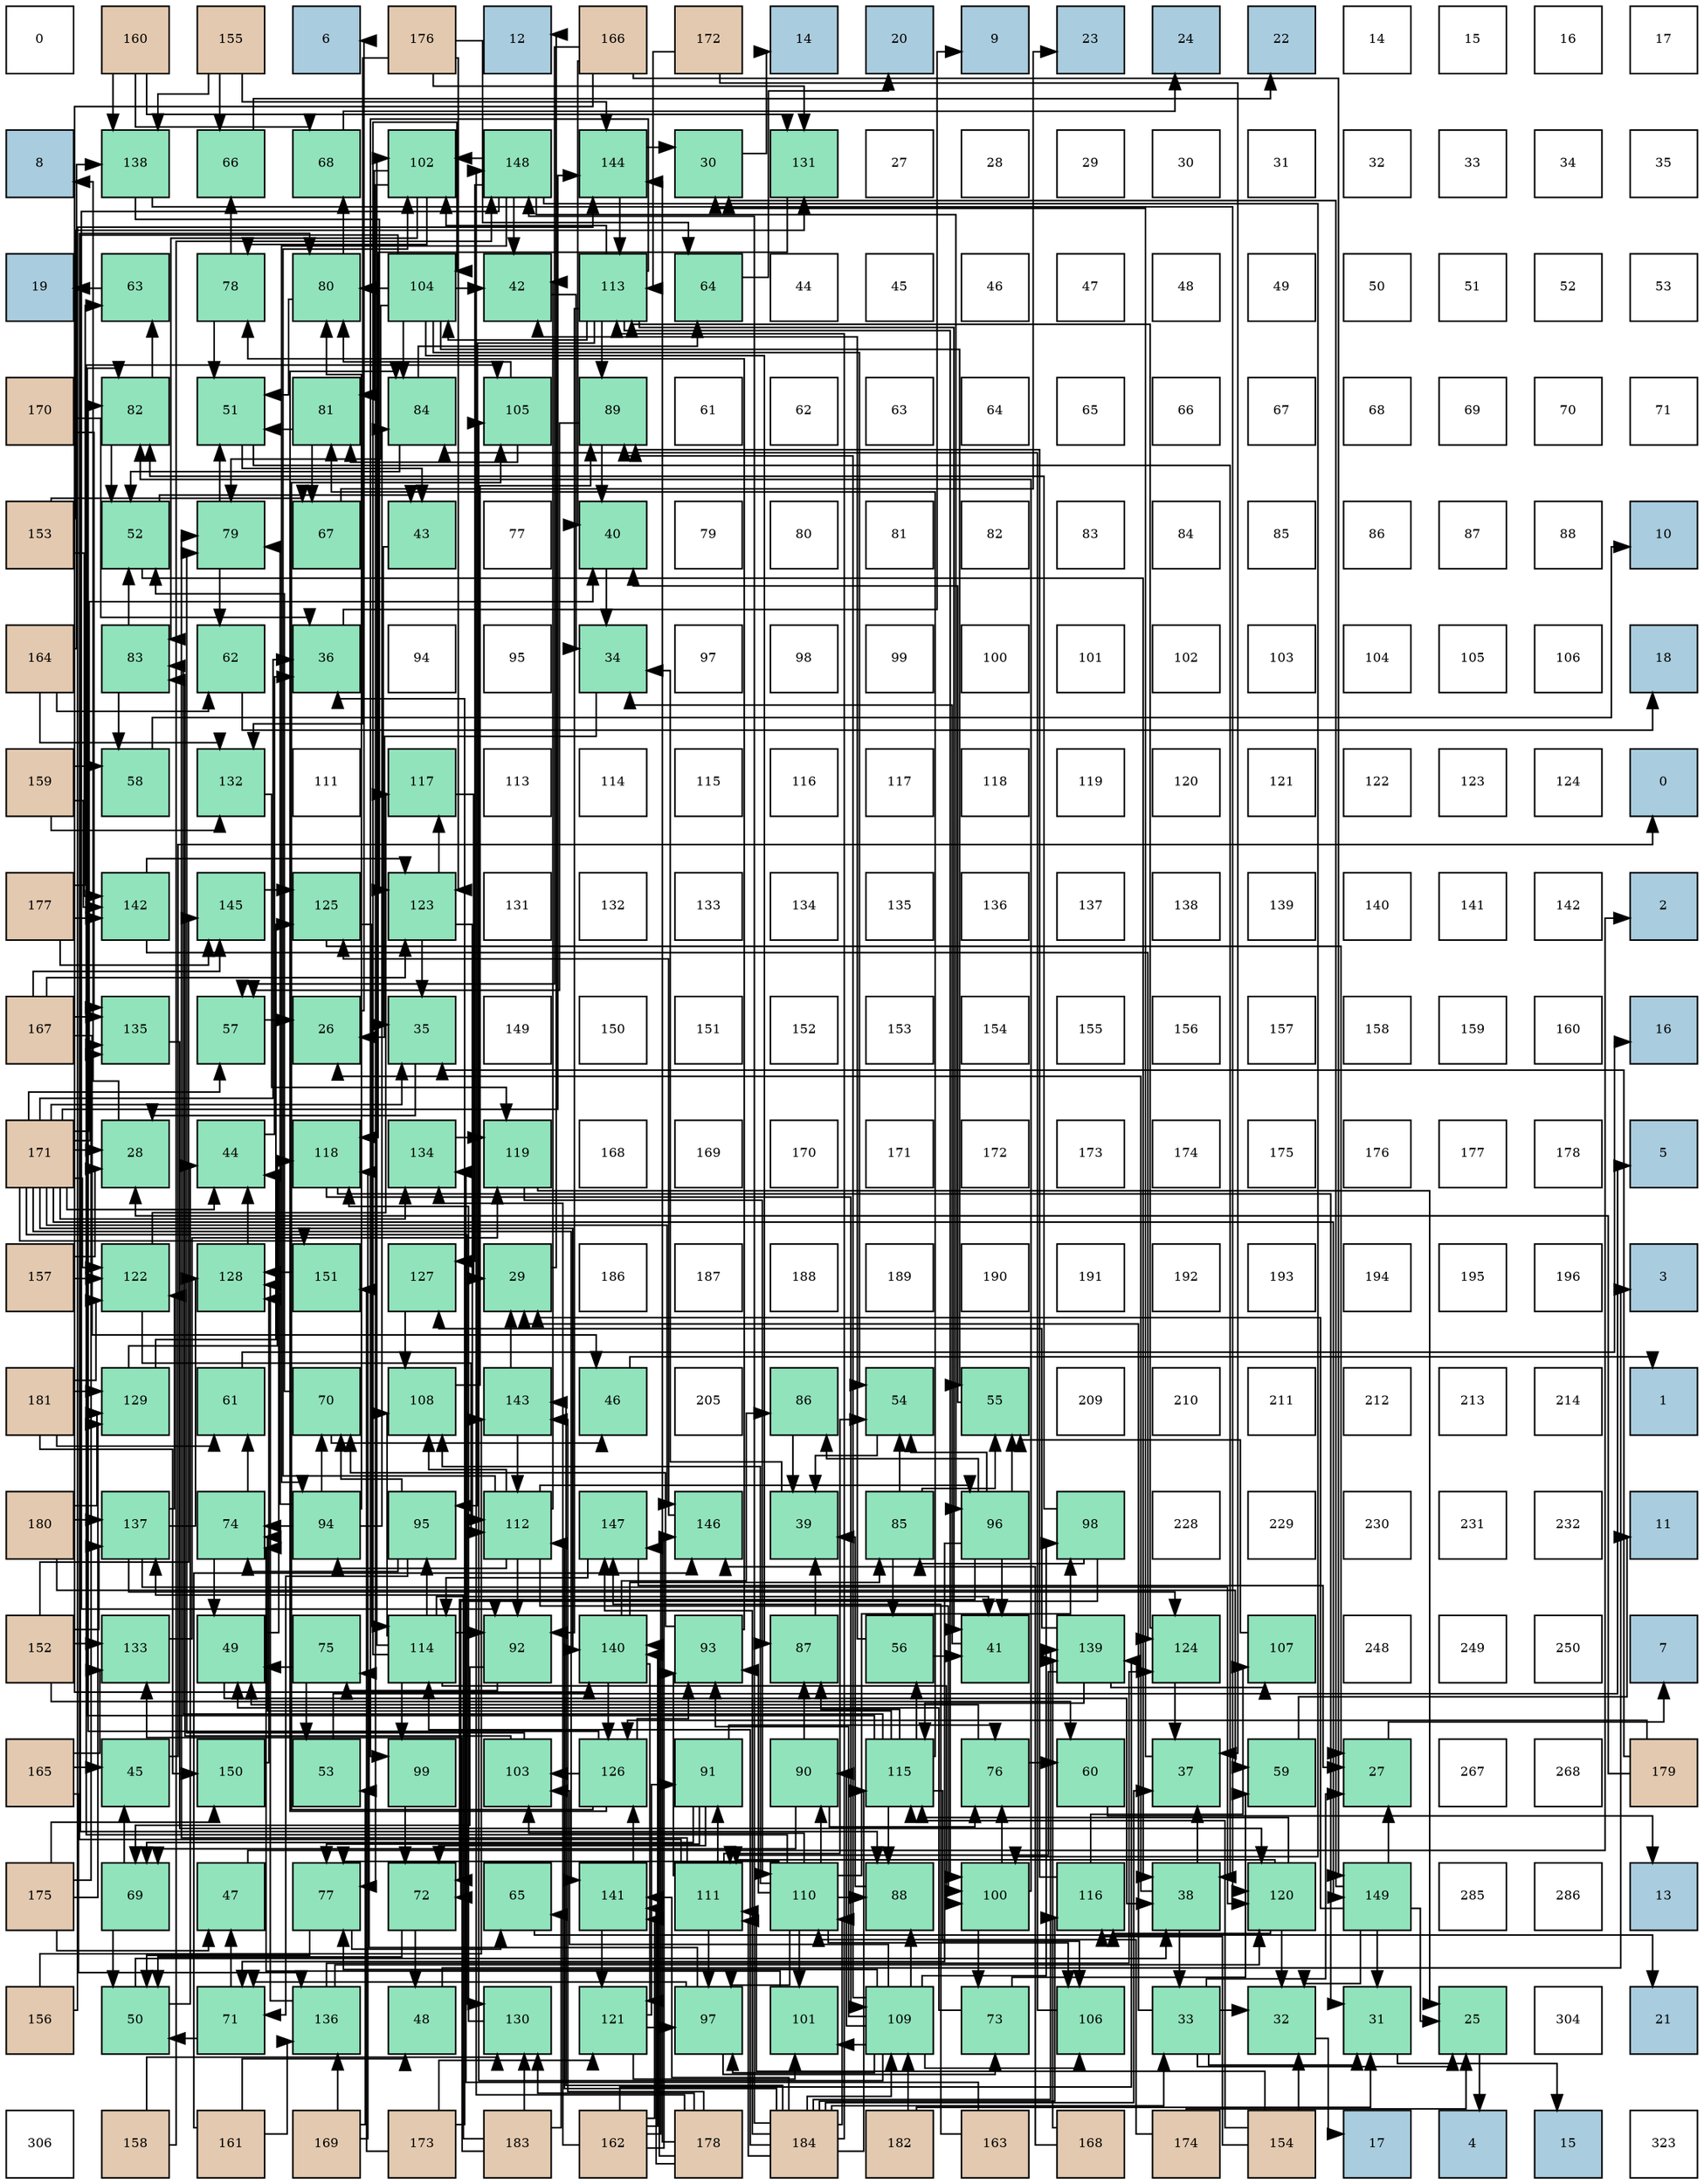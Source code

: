 digraph layout{
 rankdir=TB;
 splines=ortho;
 node [style=filled shape=square fixedsize=true width=0.6];
0[label="0", fontsize=8, fillcolor="#ffffff"];
1[label="160", fontsize=8, fillcolor="#e3c9af"];
2[label="155", fontsize=8, fillcolor="#e3c9af"];
3[label="6", fontsize=8, fillcolor="#a9ccde"];
4[label="176", fontsize=8, fillcolor="#e3c9af"];
5[label="12", fontsize=8, fillcolor="#a9ccde"];
6[label="166", fontsize=8, fillcolor="#e3c9af"];
7[label="172", fontsize=8, fillcolor="#e3c9af"];
8[label="14", fontsize=8, fillcolor="#a9ccde"];
9[label="20", fontsize=8, fillcolor="#a9ccde"];
10[label="9", fontsize=8, fillcolor="#a9ccde"];
11[label="23", fontsize=8, fillcolor="#a9ccde"];
12[label="24", fontsize=8, fillcolor="#a9ccde"];
13[label="22", fontsize=8, fillcolor="#a9ccde"];
14[label="14", fontsize=8, fillcolor="#ffffff"];
15[label="15", fontsize=8, fillcolor="#ffffff"];
16[label="16", fontsize=8, fillcolor="#ffffff"];
17[label="17", fontsize=8, fillcolor="#ffffff"];
18[label="8", fontsize=8, fillcolor="#a9ccde"];
19[label="138", fontsize=8, fillcolor="#91e3bb"];
20[label="66", fontsize=8, fillcolor="#91e3bb"];
21[label="68", fontsize=8, fillcolor="#91e3bb"];
22[label="102", fontsize=8, fillcolor="#91e3bb"];
23[label="148", fontsize=8, fillcolor="#91e3bb"];
24[label="144", fontsize=8, fillcolor="#91e3bb"];
25[label="30", fontsize=8, fillcolor="#91e3bb"];
26[label="131", fontsize=8, fillcolor="#91e3bb"];
27[label="27", fontsize=8, fillcolor="#ffffff"];
28[label="28", fontsize=8, fillcolor="#ffffff"];
29[label="29", fontsize=8, fillcolor="#ffffff"];
30[label="30", fontsize=8, fillcolor="#ffffff"];
31[label="31", fontsize=8, fillcolor="#ffffff"];
32[label="32", fontsize=8, fillcolor="#ffffff"];
33[label="33", fontsize=8, fillcolor="#ffffff"];
34[label="34", fontsize=8, fillcolor="#ffffff"];
35[label="35", fontsize=8, fillcolor="#ffffff"];
36[label="19", fontsize=8, fillcolor="#a9ccde"];
37[label="63", fontsize=8, fillcolor="#91e3bb"];
38[label="78", fontsize=8, fillcolor="#91e3bb"];
39[label="80", fontsize=8, fillcolor="#91e3bb"];
40[label="104", fontsize=8, fillcolor="#91e3bb"];
41[label="42", fontsize=8, fillcolor="#91e3bb"];
42[label="113", fontsize=8, fillcolor="#91e3bb"];
43[label="64", fontsize=8, fillcolor="#91e3bb"];
44[label="44", fontsize=8, fillcolor="#ffffff"];
45[label="45", fontsize=8, fillcolor="#ffffff"];
46[label="46", fontsize=8, fillcolor="#ffffff"];
47[label="47", fontsize=8, fillcolor="#ffffff"];
48[label="48", fontsize=8, fillcolor="#ffffff"];
49[label="49", fontsize=8, fillcolor="#ffffff"];
50[label="50", fontsize=8, fillcolor="#ffffff"];
51[label="51", fontsize=8, fillcolor="#ffffff"];
52[label="52", fontsize=8, fillcolor="#ffffff"];
53[label="53", fontsize=8, fillcolor="#ffffff"];
54[label="170", fontsize=8, fillcolor="#e3c9af"];
55[label="82", fontsize=8, fillcolor="#91e3bb"];
56[label="51", fontsize=8, fillcolor="#91e3bb"];
57[label="81", fontsize=8, fillcolor="#91e3bb"];
58[label="84", fontsize=8, fillcolor="#91e3bb"];
59[label="105", fontsize=8, fillcolor="#91e3bb"];
60[label="89", fontsize=8, fillcolor="#91e3bb"];
61[label="61", fontsize=8, fillcolor="#ffffff"];
62[label="62", fontsize=8, fillcolor="#ffffff"];
63[label="63", fontsize=8, fillcolor="#ffffff"];
64[label="64", fontsize=8, fillcolor="#ffffff"];
65[label="65", fontsize=8, fillcolor="#ffffff"];
66[label="66", fontsize=8, fillcolor="#ffffff"];
67[label="67", fontsize=8, fillcolor="#ffffff"];
68[label="68", fontsize=8, fillcolor="#ffffff"];
69[label="69", fontsize=8, fillcolor="#ffffff"];
70[label="70", fontsize=8, fillcolor="#ffffff"];
71[label="71", fontsize=8, fillcolor="#ffffff"];
72[label="153", fontsize=8, fillcolor="#e3c9af"];
73[label="52", fontsize=8, fillcolor="#91e3bb"];
74[label="79", fontsize=8, fillcolor="#91e3bb"];
75[label="67", fontsize=8, fillcolor="#91e3bb"];
76[label="43", fontsize=8, fillcolor="#91e3bb"];
77[label="77", fontsize=8, fillcolor="#ffffff"];
78[label="40", fontsize=8, fillcolor="#91e3bb"];
79[label="79", fontsize=8, fillcolor="#ffffff"];
80[label="80", fontsize=8, fillcolor="#ffffff"];
81[label="81", fontsize=8, fillcolor="#ffffff"];
82[label="82", fontsize=8, fillcolor="#ffffff"];
83[label="83", fontsize=8, fillcolor="#ffffff"];
84[label="84", fontsize=8, fillcolor="#ffffff"];
85[label="85", fontsize=8, fillcolor="#ffffff"];
86[label="86", fontsize=8, fillcolor="#ffffff"];
87[label="87", fontsize=8, fillcolor="#ffffff"];
88[label="88", fontsize=8, fillcolor="#ffffff"];
89[label="10", fontsize=8, fillcolor="#a9ccde"];
90[label="164", fontsize=8, fillcolor="#e3c9af"];
91[label="83", fontsize=8, fillcolor="#91e3bb"];
92[label="62", fontsize=8, fillcolor="#91e3bb"];
93[label="36", fontsize=8, fillcolor="#91e3bb"];
94[label="94", fontsize=8, fillcolor="#ffffff"];
95[label="95", fontsize=8, fillcolor="#ffffff"];
96[label="34", fontsize=8, fillcolor="#91e3bb"];
97[label="97", fontsize=8, fillcolor="#ffffff"];
98[label="98", fontsize=8, fillcolor="#ffffff"];
99[label="99", fontsize=8, fillcolor="#ffffff"];
100[label="100", fontsize=8, fillcolor="#ffffff"];
101[label="101", fontsize=8, fillcolor="#ffffff"];
102[label="102", fontsize=8, fillcolor="#ffffff"];
103[label="103", fontsize=8, fillcolor="#ffffff"];
104[label="104", fontsize=8, fillcolor="#ffffff"];
105[label="105", fontsize=8, fillcolor="#ffffff"];
106[label="106", fontsize=8, fillcolor="#ffffff"];
107[label="18", fontsize=8, fillcolor="#a9ccde"];
108[label="159", fontsize=8, fillcolor="#e3c9af"];
109[label="58", fontsize=8, fillcolor="#91e3bb"];
110[label="132", fontsize=8, fillcolor="#91e3bb"];
111[label="111", fontsize=8, fillcolor="#ffffff"];
112[label="117", fontsize=8, fillcolor="#91e3bb"];
113[label="113", fontsize=8, fillcolor="#ffffff"];
114[label="114", fontsize=8, fillcolor="#ffffff"];
115[label="115", fontsize=8, fillcolor="#ffffff"];
116[label="116", fontsize=8, fillcolor="#ffffff"];
117[label="117", fontsize=8, fillcolor="#ffffff"];
118[label="118", fontsize=8, fillcolor="#ffffff"];
119[label="119", fontsize=8, fillcolor="#ffffff"];
120[label="120", fontsize=8, fillcolor="#ffffff"];
121[label="121", fontsize=8, fillcolor="#ffffff"];
122[label="122", fontsize=8, fillcolor="#ffffff"];
123[label="123", fontsize=8, fillcolor="#ffffff"];
124[label="124", fontsize=8, fillcolor="#ffffff"];
125[label="0", fontsize=8, fillcolor="#a9ccde"];
126[label="177", fontsize=8, fillcolor="#e3c9af"];
127[label="142", fontsize=8, fillcolor="#91e3bb"];
128[label="145", fontsize=8, fillcolor="#91e3bb"];
129[label="125", fontsize=8, fillcolor="#91e3bb"];
130[label="123", fontsize=8, fillcolor="#91e3bb"];
131[label="131", fontsize=8, fillcolor="#ffffff"];
132[label="132", fontsize=8, fillcolor="#ffffff"];
133[label="133", fontsize=8, fillcolor="#ffffff"];
134[label="134", fontsize=8, fillcolor="#ffffff"];
135[label="135", fontsize=8, fillcolor="#ffffff"];
136[label="136", fontsize=8, fillcolor="#ffffff"];
137[label="137", fontsize=8, fillcolor="#ffffff"];
138[label="138", fontsize=8, fillcolor="#ffffff"];
139[label="139", fontsize=8, fillcolor="#ffffff"];
140[label="140", fontsize=8, fillcolor="#ffffff"];
141[label="141", fontsize=8, fillcolor="#ffffff"];
142[label="142", fontsize=8, fillcolor="#ffffff"];
143[label="2", fontsize=8, fillcolor="#a9ccde"];
144[label="167", fontsize=8, fillcolor="#e3c9af"];
145[label="135", fontsize=8, fillcolor="#91e3bb"];
146[label="57", fontsize=8, fillcolor="#91e3bb"];
147[label="26", fontsize=8, fillcolor="#91e3bb"];
148[label="35", fontsize=8, fillcolor="#91e3bb"];
149[label="149", fontsize=8, fillcolor="#ffffff"];
150[label="150", fontsize=8, fillcolor="#ffffff"];
151[label="151", fontsize=8, fillcolor="#ffffff"];
152[label="152", fontsize=8, fillcolor="#ffffff"];
153[label="153", fontsize=8, fillcolor="#ffffff"];
154[label="154", fontsize=8, fillcolor="#ffffff"];
155[label="155", fontsize=8, fillcolor="#ffffff"];
156[label="156", fontsize=8, fillcolor="#ffffff"];
157[label="157", fontsize=8, fillcolor="#ffffff"];
158[label="158", fontsize=8, fillcolor="#ffffff"];
159[label="159", fontsize=8, fillcolor="#ffffff"];
160[label="160", fontsize=8, fillcolor="#ffffff"];
161[label="16", fontsize=8, fillcolor="#a9ccde"];
162[label="171", fontsize=8, fillcolor="#e3c9af"];
163[label="28", fontsize=8, fillcolor="#91e3bb"];
164[label="44", fontsize=8, fillcolor="#91e3bb"];
165[label="118", fontsize=8, fillcolor="#91e3bb"];
166[label="134", fontsize=8, fillcolor="#91e3bb"];
167[label="119", fontsize=8, fillcolor="#91e3bb"];
168[label="168", fontsize=8, fillcolor="#ffffff"];
169[label="169", fontsize=8, fillcolor="#ffffff"];
170[label="170", fontsize=8, fillcolor="#ffffff"];
171[label="171", fontsize=8, fillcolor="#ffffff"];
172[label="172", fontsize=8, fillcolor="#ffffff"];
173[label="173", fontsize=8, fillcolor="#ffffff"];
174[label="174", fontsize=8, fillcolor="#ffffff"];
175[label="175", fontsize=8, fillcolor="#ffffff"];
176[label="176", fontsize=8, fillcolor="#ffffff"];
177[label="177", fontsize=8, fillcolor="#ffffff"];
178[label="178", fontsize=8, fillcolor="#ffffff"];
179[label="5", fontsize=8, fillcolor="#a9ccde"];
180[label="157", fontsize=8, fillcolor="#e3c9af"];
181[label="122", fontsize=8, fillcolor="#91e3bb"];
182[label="128", fontsize=8, fillcolor="#91e3bb"];
183[label="151", fontsize=8, fillcolor="#91e3bb"];
184[label="127", fontsize=8, fillcolor="#91e3bb"];
185[label="29", fontsize=8, fillcolor="#91e3bb"];
186[label="186", fontsize=8, fillcolor="#ffffff"];
187[label="187", fontsize=8, fillcolor="#ffffff"];
188[label="188", fontsize=8, fillcolor="#ffffff"];
189[label="189", fontsize=8, fillcolor="#ffffff"];
190[label="190", fontsize=8, fillcolor="#ffffff"];
191[label="191", fontsize=8, fillcolor="#ffffff"];
192[label="192", fontsize=8, fillcolor="#ffffff"];
193[label="193", fontsize=8, fillcolor="#ffffff"];
194[label="194", fontsize=8, fillcolor="#ffffff"];
195[label="195", fontsize=8, fillcolor="#ffffff"];
196[label="196", fontsize=8, fillcolor="#ffffff"];
197[label="3", fontsize=8, fillcolor="#a9ccde"];
198[label="181", fontsize=8, fillcolor="#e3c9af"];
199[label="129", fontsize=8, fillcolor="#91e3bb"];
200[label="61", fontsize=8, fillcolor="#91e3bb"];
201[label="70", fontsize=8, fillcolor="#91e3bb"];
202[label="108", fontsize=8, fillcolor="#91e3bb"];
203[label="143", fontsize=8, fillcolor="#91e3bb"];
204[label="46", fontsize=8, fillcolor="#91e3bb"];
205[label="205", fontsize=8, fillcolor="#ffffff"];
206[label="86", fontsize=8, fillcolor="#91e3bb"];
207[label="54", fontsize=8, fillcolor="#91e3bb"];
208[label="55", fontsize=8, fillcolor="#91e3bb"];
209[label="209", fontsize=8, fillcolor="#ffffff"];
210[label="210", fontsize=8, fillcolor="#ffffff"];
211[label="211", fontsize=8, fillcolor="#ffffff"];
212[label="212", fontsize=8, fillcolor="#ffffff"];
213[label="213", fontsize=8, fillcolor="#ffffff"];
214[label="214", fontsize=8, fillcolor="#ffffff"];
215[label="1", fontsize=8, fillcolor="#a9ccde"];
216[label="180", fontsize=8, fillcolor="#e3c9af"];
217[label="137", fontsize=8, fillcolor="#91e3bb"];
218[label="74", fontsize=8, fillcolor="#91e3bb"];
219[label="94", fontsize=8, fillcolor="#91e3bb"];
220[label="95", fontsize=8, fillcolor="#91e3bb"];
221[label="112", fontsize=8, fillcolor="#91e3bb"];
222[label="147", fontsize=8, fillcolor="#91e3bb"];
223[label="146", fontsize=8, fillcolor="#91e3bb"];
224[label="39", fontsize=8, fillcolor="#91e3bb"];
225[label="85", fontsize=8, fillcolor="#91e3bb"];
226[label="96", fontsize=8, fillcolor="#91e3bb"];
227[label="98", fontsize=8, fillcolor="#91e3bb"];
228[label="228", fontsize=8, fillcolor="#ffffff"];
229[label="229", fontsize=8, fillcolor="#ffffff"];
230[label="230", fontsize=8, fillcolor="#ffffff"];
231[label="231", fontsize=8, fillcolor="#ffffff"];
232[label="232", fontsize=8, fillcolor="#ffffff"];
233[label="11", fontsize=8, fillcolor="#a9ccde"];
234[label="152", fontsize=8, fillcolor="#e3c9af"];
235[label="133", fontsize=8, fillcolor="#91e3bb"];
236[label="49", fontsize=8, fillcolor="#91e3bb"];
237[label="75", fontsize=8, fillcolor="#91e3bb"];
238[label="114", fontsize=8, fillcolor="#91e3bb"];
239[label="92", fontsize=8, fillcolor="#91e3bb"];
240[label="140", fontsize=8, fillcolor="#91e3bb"];
241[label="93", fontsize=8, fillcolor="#91e3bb"];
242[label="87", fontsize=8, fillcolor="#91e3bb"];
243[label="56", fontsize=8, fillcolor="#91e3bb"];
244[label="41", fontsize=8, fillcolor="#91e3bb"];
245[label="139", fontsize=8, fillcolor="#91e3bb"];
246[label="124", fontsize=8, fillcolor="#91e3bb"];
247[label="107", fontsize=8, fillcolor="#91e3bb"];
248[label="248", fontsize=8, fillcolor="#ffffff"];
249[label="249", fontsize=8, fillcolor="#ffffff"];
250[label="250", fontsize=8, fillcolor="#ffffff"];
251[label="7", fontsize=8, fillcolor="#a9ccde"];
252[label="165", fontsize=8, fillcolor="#e3c9af"];
253[label="45", fontsize=8, fillcolor="#91e3bb"];
254[label="150", fontsize=8, fillcolor="#91e3bb"];
255[label="53", fontsize=8, fillcolor="#91e3bb"];
256[label="99", fontsize=8, fillcolor="#91e3bb"];
257[label="103", fontsize=8, fillcolor="#91e3bb"];
258[label="126", fontsize=8, fillcolor="#91e3bb"];
259[label="91", fontsize=8, fillcolor="#91e3bb"];
260[label="90", fontsize=8, fillcolor="#91e3bb"];
261[label="115", fontsize=8, fillcolor="#91e3bb"];
262[label="76", fontsize=8, fillcolor="#91e3bb"];
263[label="60", fontsize=8, fillcolor="#91e3bb"];
264[label="37", fontsize=8, fillcolor="#91e3bb"];
265[label="59", fontsize=8, fillcolor="#91e3bb"];
266[label="27", fontsize=8, fillcolor="#91e3bb"];
267[label="267", fontsize=8, fillcolor="#ffffff"];
268[label="268", fontsize=8, fillcolor="#ffffff"];
269[label="179", fontsize=8, fillcolor="#e3c9af"];
270[label="175", fontsize=8, fillcolor="#e3c9af"];
271[label="69", fontsize=8, fillcolor="#91e3bb"];
272[label="47", fontsize=8, fillcolor="#91e3bb"];
273[label="77", fontsize=8, fillcolor="#91e3bb"];
274[label="72", fontsize=8, fillcolor="#91e3bb"];
275[label="65", fontsize=8, fillcolor="#91e3bb"];
276[label="141", fontsize=8, fillcolor="#91e3bb"];
277[label="111", fontsize=8, fillcolor="#91e3bb"];
278[label="110", fontsize=8, fillcolor="#91e3bb"];
279[label="88", fontsize=8, fillcolor="#91e3bb"];
280[label="100", fontsize=8, fillcolor="#91e3bb"];
281[label="116", fontsize=8, fillcolor="#91e3bb"];
282[label="38", fontsize=8, fillcolor="#91e3bb"];
283[label="120", fontsize=8, fillcolor="#91e3bb"];
284[label="149", fontsize=8, fillcolor="#91e3bb"];
285[label="285", fontsize=8, fillcolor="#ffffff"];
286[label="286", fontsize=8, fillcolor="#ffffff"];
287[label="13", fontsize=8, fillcolor="#a9ccde"];
288[label="156", fontsize=8, fillcolor="#e3c9af"];
289[label="50", fontsize=8, fillcolor="#91e3bb"];
290[label="71", fontsize=8, fillcolor="#91e3bb"];
291[label="136", fontsize=8, fillcolor="#91e3bb"];
292[label="48", fontsize=8, fillcolor="#91e3bb"];
293[label="130", fontsize=8, fillcolor="#91e3bb"];
294[label="121", fontsize=8, fillcolor="#91e3bb"];
295[label="97", fontsize=8, fillcolor="#91e3bb"];
296[label="101", fontsize=8, fillcolor="#91e3bb"];
297[label="109", fontsize=8, fillcolor="#91e3bb"];
298[label="73", fontsize=8, fillcolor="#91e3bb"];
299[label="106", fontsize=8, fillcolor="#91e3bb"];
300[label="33", fontsize=8, fillcolor="#91e3bb"];
301[label="32", fontsize=8, fillcolor="#91e3bb"];
302[label="31", fontsize=8, fillcolor="#91e3bb"];
303[label="25", fontsize=8, fillcolor="#91e3bb"];
304[label="304", fontsize=8, fillcolor="#ffffff"];
305[label="21", fontsize=8, fillcolor="#a9ccde"];
306[label="306", fontsize=8, fillcolor="#ffffff"];
307[label="158", fontsize=8, fillcolor="#e3c9af"];
308[label="161", fontsize=8, fillcolor="#e3c9af"];
309[label="169", fontsize=8, fillcolor="#e3c9af"];
310[label="173", fontsize=8, fillcolor="#e3c9af"];
311[label="183", fontsize=8, fillcolor="#e3c9af"];
312[label="162", fontsize=8, fillcolor="#e3c9af"];
313[label="178", fontsize=8, fillcolor="#e3c9af"];
314[label="184", fontsize=8, fillcolor="#e3c9af"];
315[label="182", fontsize=8, fillcolor="#e3c9af"];
316[label="163", fontsize=8, fillcolor="#e3c9af"];
317[label="168", fontsize=8, fillcolor="#e3c9af"];
318[label="174", fontsize=8, fillcolor="#e3c9af"];
319[label="154", fontsize=8, fillcolor="#e3c9af"];
320[label="17", fontsize=8, fillcolor="#a9ccde"];
321[label="4", fontsize=8, fillcolor="#a9ccde"];
322[label="15", fontsize=8, fillcolor="#a9ccde"];
323[label="323", fontsize=8, fillcolor="#ffffff"];
edge [constraint=false, style=vis];303 -> 321;
147 -> 3;
266 -> 251;
163 -> 18;
185 -> 5;
25 -> 8;
302 -> 322;
301 -> 320;
300 -> 303;
300 -> 266;
300 -> 185;
300 -> 302;
300 -> 301;
96 -> 147;
148 -> 163;
93 -> 10;
264 -> 25;
282 -> 147;
282 -> 300;
282 -> 264;
224 -> 96;
78 -> 96;
244 -> 96;
41 -> 96;
76 -> 148;
164 -> 93;
253 -> 125;
204 -> 215;
272 -> 143;
292 -> 197;
236 -> 282;
236 -> 164;
289 -> 282;
289 -> 164;
56 -> 282;
56 -> 76;
73 -> 282;
73 -> 76;
255 -> 179;
207 -> 224;
208 -> 78;
243 -> 244;
243 -> 41;
146 -> 147;
109 -> 89;
265 -> 233;
263 -> 287;
200 -> 161;
92 -> 107;
37 -> 36;
43 -> 9;
275 -> 305;
20 -> 13;
75 -> 11;
21 -> 12;
271 -> 253;
271 -> 289;
201 -> 204;
201 -> 73;
290 -> 272;
290 -> 289;
274 -> 292;
274 -> 289;
298 -> 236;
298 -> 265;
218 -> 236;
218 -> 200;
237 -> 236;
237 -> 255;
262 -> 236;
262 -> 263;
273 -> 289;
273 -> 275;
38 -> 56;
38 -> 20;
74 -> 56;
74 -> 92;
39 -> 56;
39 -> 21;
57 -> 56;
57 -> 75;
55 -> 73;
55 -> 37;
91 -> 73;
91 -> 109;
58 -> 73;
58 -> 43;
225 -> 207;
225 -> 208;
225 -> 243;
206 -> 224;
242 -> 224;
279 -> 224;
60 -> 78;
60 -> 146;
260 -> 271;
260 -> 262;
260 -> 242;
259 -> 271;
259 -> 274;
259 -> 262;
259 -> 273;
239 -> 271;
239 -> 237;
241 -> 201;
241 -> 38;
219 -> 201;
219 -> 218;
219 -> 74;
219 -> 39;
219 -> 58;
220 -> 201;
220 -> 290;
220 -> 218;
226 -> 244;
226 -> 207;
226 -> 208;
226 -> 290;
226 -> 274;
226 -> 206;
295 -> 290;
295 -> 298;
295 -> 237;
227 -> 274;
227 -> 55;
227 -> 225;
256 -> 274;
280 -> 298;
280 -> 262;
280 -> 55;
296 -> 218;
22 -> 273;
22 -> 38;
22 -> 57;
22 -> 91;
257 -> 74;
257 -> 91;
40 -> 41;
40 -> 207;
40 -> 208;
40 -> 74;
40 -> 39;
40 -> 58;
40 -> 242;
40 -> 279;
59 -> 39;
59 -> 57;
299 -> 58;
247 -> 208;
202 -> 60;
297 -> 273;
297 -> 279;
297 -> 60;
297 -> 260;
297 -> 241;
297 -> 295;
297 -> 227;
297 -> 296;
297 -> 257;
297 -> 59;
297 -> 299;
278 -> 273;
278 -> 279;
278 -> 260;
278 -> 241;
278 -> 295;
278 -> 227;
278 -> 296;
278 -> 257;
278 -> 59;
278 -> 299;
278 -> 202;
277 -> 207;
277 -> 74;
277 -> 39;
277 -> 259;
277 -> 241;
277 -> 295;
221 -> 41;
221 -> 239;
221 -> 219;
221 -> 226;
221 -> 280;
221 -> 22;
221 -> 202;
42 -> 244;
42 -> 60;
42 -> 239;
42 -> 220;
42 -> 256;
42 -> 280;
42 -> 22;
42 -> 40;
238 -> 244;
238 -> 239;
238 -> 220;
238 -> 256;
238 -> 280;
238 -> 22;
238 -> 40;
238 -> 202;
261 -> 243;
261 -> 218;
261 -> 57;
261 -> 55;
261 -> 91;
261 -> 242;
261 -> 279;
261 -> 299;
281 -> 60;
281 -> 247;
112 -> 185;
165 -> 302;
165 -> 297;
167 -> 303;
167 -> 278;
283 -> 301;
283 -> 277;
283 -> 261;
283 -> 281;
294 -> 259;
294 -> 295;
294 -> 296;
181 -> 221;
181 -> 112;
130 -> 148;
130 -> 221;
130 -> 112;
246 -> 264;
246 -> 42;
129 -> 266;
129 -> 238;
258 -> 55;
258 -> 58;
258 -> 241;
258 -> 257;
258 -> 59;
184 -> 202;
182 -> 164;
199 -> 165;
199 -> 129;
293 -> 165;
26 -> 165;
110 -> 167;
235 -> 167;
166 -> 167;
145 -> 283;
291 -> 283;
291 -> 246;
291 -> 182;
217 -> 283;
217 -> 181;
217 -> 246;
217 -> 182;
19 -> 283;
19 -> 130;
245 -> 247;
245 -> 277;
245 -> 261;
245 -> 184;
240 -> 225;
240 -> 206;
240 -> 294;
240 -> 258;
276 -> 294;
276 -> 258;
127 -> 130;
127 -> 246;
203 -> 185;
203 -> 221;
24 -> 25;
24 -> 42;
128 -> 129;
223 -> 129;
222 -> 266;
222 -> 238;
23 -> 41;
23 -> 239;
23 -> 219;
23 -> 226;
23 -> 280;
23 -> 22;
23 -> 184;
284 -> 303;
284 -> 266;
284 -> 185;
284 -> 25;
284 -> 302;
284 -> 301;
254 -> 182;
183 -> 182;
234 -> 263;
234 -> 235;
234 -> 217;
234 -> 128;
72 -> 75;
72 -> 26;
72 -> 127;
319 -> 301;
319 -> 277;
319 -> 261;
319 -> 281;
2 -> 20;
2 -> 19;
2 -> 24;
288 -> 203;
288 -> 24;
180 -> 163;
180 -> 181;
307 -> 293;
307 -> 23;
108 -> 109;
108 -> 110;
108 -> 127;
1 -> 21;
1 -> 26;
1 -> 19;
308 -> 292;
308 -> 291;
308 -> 223;
312 -> 166;
312 -> 245;
312 -> 240;
312 -> 276;
312 -> 223;
312 -> 222;
316 -> 166;
316 -> 222;
90 -> 92;
90 -> 110;
90 -> 19;
252 -> 253;
252 -> 235;
252 -> 291;
6 -> 78;
6 -> 146;
6 -> 240;
6 -> 284;
144 -> 204;
144 -> 130;
144 -> 145;
144 -> 128;
317 -> 245;
317 -> 223;
309 -> 255;
309 -> 165;
309 -> 291;
54 -> 93;
54 -> 145;
162 -> 163;
162 -> 148;
162 -> 93;
162 -> 78;
162 -> 164;
162 -> 146;
162 -> 181;
162 -> 293;
162 -> 166;
162 -> 145;
162 -> 240;
162 -> 276;
162 -> 24;
162 -> 223;
162 -> 284;
162 -> 183;
7 -> 264;
7 -> 42;
310 -> 93;
310 -> 294;
310 -> 183;
318 -> 303;
318 -> 278;
270 -> 272;
270 -> 199;
270 -> 145;
270 -> 254;
4 -> 43;
4 -> 130;
4 -> 26;
4 -> 110;
126 -> 37;
126 -> 127;
126 -> 128;
313 -> 293;
313 -> 240;
313 -> 276;
313 -> 203;
313 -> 24;
313 -> 23;
269 -> 163;
269 -> 148;
269 -> 258;
216 -> 265;
216 -> 199;
216 -> 217;
198 -> 200;
198 -> 181;
198 -> 199;
198 -> 254;
315 -> 302;
315 -> 297;
311 -> 275;
311 -> 293;
311 -> 235;
311 -> 217;
314 -> 300;
314 -> 264;
314 -> 297;
314 -> 278;
314 -> 277;
314 -> 221;
314 -> 42;
314 -> 238;
314 -> 261;
314 -> 281;
314 -> 245;
314 -> 276;
314 -> 203;
314 -> 222;
314 -> 23;
edge [constraint=true, style=invis];
0 -> 18 -> 36 -> 54 -> 72 -> 90 -> 108 -> 126 -> 144 -> 162 -> 180 -> 198 -> 216 -> 234 -> 252 -> 270 -> 288 -> 306;
1 -> 19 -> 37 -> 55 -> 73 -> 91 -> 109 -> 127 -> 145 -> 163 -> 181 -> 199 -> 217 -> 235 -> 253 -> 271 -> 289 -> 307;
2 -> 20 -> 38 -> 56 -> 74 -> 92 -> 110 -> 128 -> 146 -> 164 -> 182 -> 200 -> 218 -> 236 -> 254 -> 272 -> 290 -> 308;
3 -> 21 -> 39 -> 57 -> 75 -> 93 -> 111 -> 129 -> 147 -> 165 -> 183 -> 201 -> 219 -> 237 -> 255 -> 273 -> 291 -> 309;
4 -> 22 -> 40 -> 58 -> 76 -> 94 -> 112 -> 130 -> 148 -> 166 -> 184 -> 202 -> 220 -> 238 -> 256 -> 274 -> 292 -> 310;
5 -> 23 -> 41 -> 59 -> 77 -> 95 -> 113 -> 131 -> 149 -> 167 -> 185 -> 203 -> 221 -> 239 -> 257 -> 275 -> 293 -> 311;
6 -> 24 -> 42 -> 60 -> 78 -> 96 -> 114 -> 132 -> 150 -> 168 -> 186 -> 204 -> 222 -> 240 -> 258 -> 276 -> 294 -> 312;
7 -> 25 -> 43 -> 61 -> 79 -> 97 -> 115 -> 133 -> 151 -> 169 -> 187 -> 205 -> 223 -> 241 -> 259 -> 277 -> 295 -> 313;
8 -> 26 -> 44 -> 62 -> 80 -> 98 -> 116 -> 134 -> 152 -> 170 -> 188 -> 206 -> 224 -> 242 -> 260 -> 278 -> 296 -> 314;
9 -> 27 -> 45 -> 63 -> 81 -> 99 -> 117 -> 135 -> 153 -> 171 -> 189 -> 207 -> 225 -> 243 -> 261 -> 279 -> 297 -> 315;
10 -> 28 -> 46 -> 64 -> 82 -> 100 -> 118 -> 136 -> 154 -> 172 -> 190 -> 208 -> 226 -> 244 -> 262 -> 280 -> 298 -> 316;
11 -> 29 -> 47 -> 65 -> 83 -> 101 -> 119 -> 137 -> 155 -> 173 -> 191 -> 209 -> 227 -> 245 -> 263 -> 281 -> 299 -> 317;
12 -> 30 -> 48 -> 66 -> 84 -> 102 -> 120 -> 138 -> 156 -> 174 -> 192 -> 210 -> 228 -> 246 -> 264 -> 282 -> 300 -> 318;
13 -> 31 -> 49 -> 67 -> 85 -> 103 -> 121 -> 139 -> 157 -> 175 -> 193 -> 211 -> 229 -> 247 -> 265 -> 283 -> 301 -> 319;
14 -> 32 -> 50 -> 68 -> 86 -> 104 -> 122 -> 140 -> 158 -> 176 -> 194 -> 212 -> 230 -> 248 -> 266 -> 284 -> 302 -> 320;
15 -> 33 -> 51 -> 69 -> 87 -> 105 -> 123 -> 141 -> 159 -> 177 -> 195 -> 213 -> 231 -> 249 -> 267 -> 285 -> 303 -> 321;
16 -> 34 -> 52 -> 70 -> 88 -> 106 -> 124 -> 142 -> 160 -> 178 -> 196 -> 214 -> 232 -> 250 -> 268 -> 286 -> 304 -> 322;
17 -> 35 -> 53 -> 71 -> 89 -> 107 -> 125 -> 143 -> 161 -> 179 -> 197 -> 215 -> 233 -> 251 -> 269 -> 287 -> 305 -> 323;
rank = same {0 -> 1 -> 2 -> 3 -> 4 -> 5 -> 6 -> 7 -> 8 -> 9 -> 10 -> 11 -> 12 -> 13 -> 14 -> 15 -> 16 -> 17};
rank = same {18 -> 19 -> 20 -> 21 -> 22 -> 23 -> 24 -> 25 -> 26 -> 27 -> 28 -> 29 -> 30 -> 31 -> 32 -> 33 -> 34 -> 35};
rank = same {36 -> 37 -> 38 -> 39 -> 40 -> 41 -> 42 -> 43 -> 44 -> 45 -> 46 -> 47 -> 48 -> 49 -> 50 -> 51 -> 52 -> 53};
rank = same {54 -> 55 -> 56 -> 57 -> 58 -> 59 -> 60 -> 61 -> 62 -> 63 -> 64 -> 65 -> 66 -> 67 -> 68 -> 69 -> 70 -> 71};
rank = same {72 -> 73 -> 74 -> 75 -> 76 -> 77 -> 78 -> 79 -> 80 -> 81 -> 82 -> 83 -> 84 -> 85 -> 86 -> 87 -> 88 -> 89};
rank = same {90 -> 91 -> 92 -> 93 -> 94 -> 95 -> 96 -> 97 -> 98 -> 99 -> 100 -> 101 -> 102 -> 103 -> 104 -> 105 -> 106 -> 107};
rank = same {108 -> 109 -> 110 -> 111 -> 112 -> 113 -> 114 -> 115 -> 116 -> 117 -> 118 -> 119 -> 120 -> 121 -> 122 -> 123 -> 124 -> 125};
rank = same {126 -> 127 -> 128 -> 129 -> 130 -> 131 -> 132 -> 133 -> 134 -> 135 -> 136 -> 137 -> 138 -> 139 -> 140 -> 141 -> 142 -> 143};
rank = same {144 -> 145 -> 146 -> 147 -> 148 -> 149 -> 150 -> 151 -> 152 -> 153 -> 154 -> 155 -> 156 -> 157 -> 158 -> 159 -> 160 -> 161};
rank = same {162 -> 163 -> 164 -> 165 -> 166 -> 167 -> 168 -> 169 -> 170 -> 171 -> 172 -> 173 -> 174 -> 175 -> 176 -> 177 -> 178 -> 179};
rank = same {180 -> 181 -> 182 -> 183 -> 184 -> 185 -> 186 -> 187 -> 188 -> 189 -> 190 -> 191 -> 192 -> 193 -> 194 -> 195 -> 196 -> 197};
rank = same {198 -> 199 -> 200 -> 201 -> 202 -> 203 -> 204 -> 205 -> 206 -> 207 -> 208 -> 209 -> 210 -> 211 -> 212 -> 213 -> 214 -> 215};
rank = same {216 -> 217 -> 218 -> 219 -> 220 -> 221 -> 222 -> 223 -> 224 -> 225 -> 226 -> 227 -> 228 -> 229 -> 230 -> 231 -> 232 -> 233};
rank = same {234 -> 235 -> 236 -> 237 -> 238 -> 239 -> 240 -> 241 -> 242 -> 243 -> 244 -> 245 -> 246 -> 247 -> 248 -> 249 -> 250 -> 251};
rank = same {252 -> 253 -> 254 -> 255 -> 256 -> 257 -> 258 -> 259 -> 260 -> 261 -> 262 -> 263 -> 264 -> 265 -> 266 -> 267 -> 268 -> 269};
rank = same {270 -> 271 -> 272 -> 273 -> 274 -> 275 -> 276 -> 277 -> 278 -> 279 -> 280 -> 281 -> 282 -> 283 -> 284 -> 285 -> 286 -> 287};
rank = same {288 -> 289 -> 290 -> 291 -> 292 -> 293 -> 294 -> 295 -> 296 -> 297 -> 298 -> 299 -> 300 -> 301 -> 302 -> 303 -> 304 -> 305};
rank = same {306 -> 307 -> 308 -> 309 -> 310 -> 311 -> 312 -> 313 -> 314 -> 315 -> 316 -> 317 -> 318 -> 319 -> 320 -> 321 -> 322 -> 323};
}